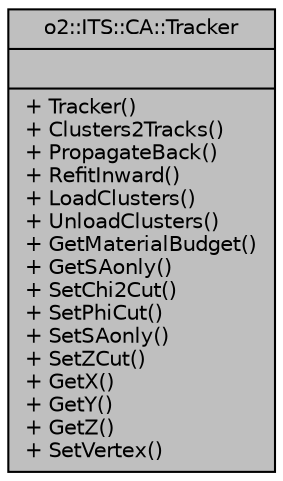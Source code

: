 digraph "o2::ITS::CA::Tracker"
{
 // INTERACTIVE_SVG=YES
  bgcolor="transparent";
  edge [fontname="Helvetica",fontsize="10",labelfontname="Helvetica",labelfontsize="10"];
  node [fontname="Helvetica",fontsize="10",shape=record];
  Node1 [label="{o2::ITS::CA::Tracker\n||+ Tracker()\l+ Clusters2Tracks()\l+ PropagateBack()\l+ RefitInward()\l+ LoadClusters()\l+ UnloadClusters()\l+ GetMaterialBudget()\l+ GetSAonly()\l+ SetChi2Cut()\l+ SetPhiCut()\l+ SetSAonly()\l+ SetZCut()\l+ GetX()\l+ GetY()\l+ GetZ()\l+ SetVertex()\l}",height=0.2,width=0.4,color="black", fillcolor="grey75", style="filled" fontcolor="black"];
}
